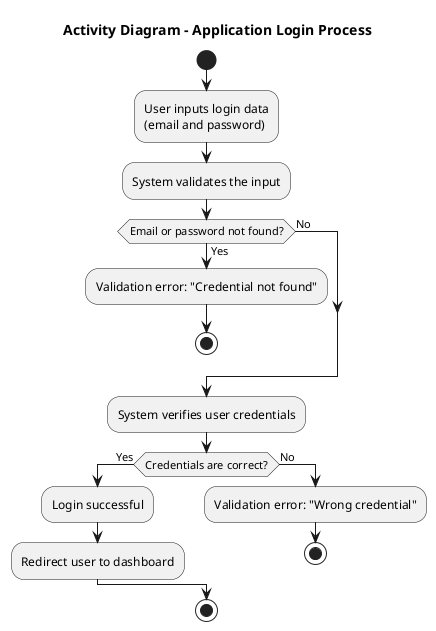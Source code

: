 @startuml login
title Activity Diagram - Application Login Process
start

:User inputs login data 
(email and password);

:System validates the input;

if (Email or password not found?) then (Yes)
    :Validation error: "Credential not found";
    stop
else (No)
endif

:System verifies user credentials;

if (Credentials are correct?) then (Yes)
    :Login successful;
    :Redirect user to dashboard;
else (No)
    :Validation error: "Wrong credential";
    stop
endif

stop
@enduml
